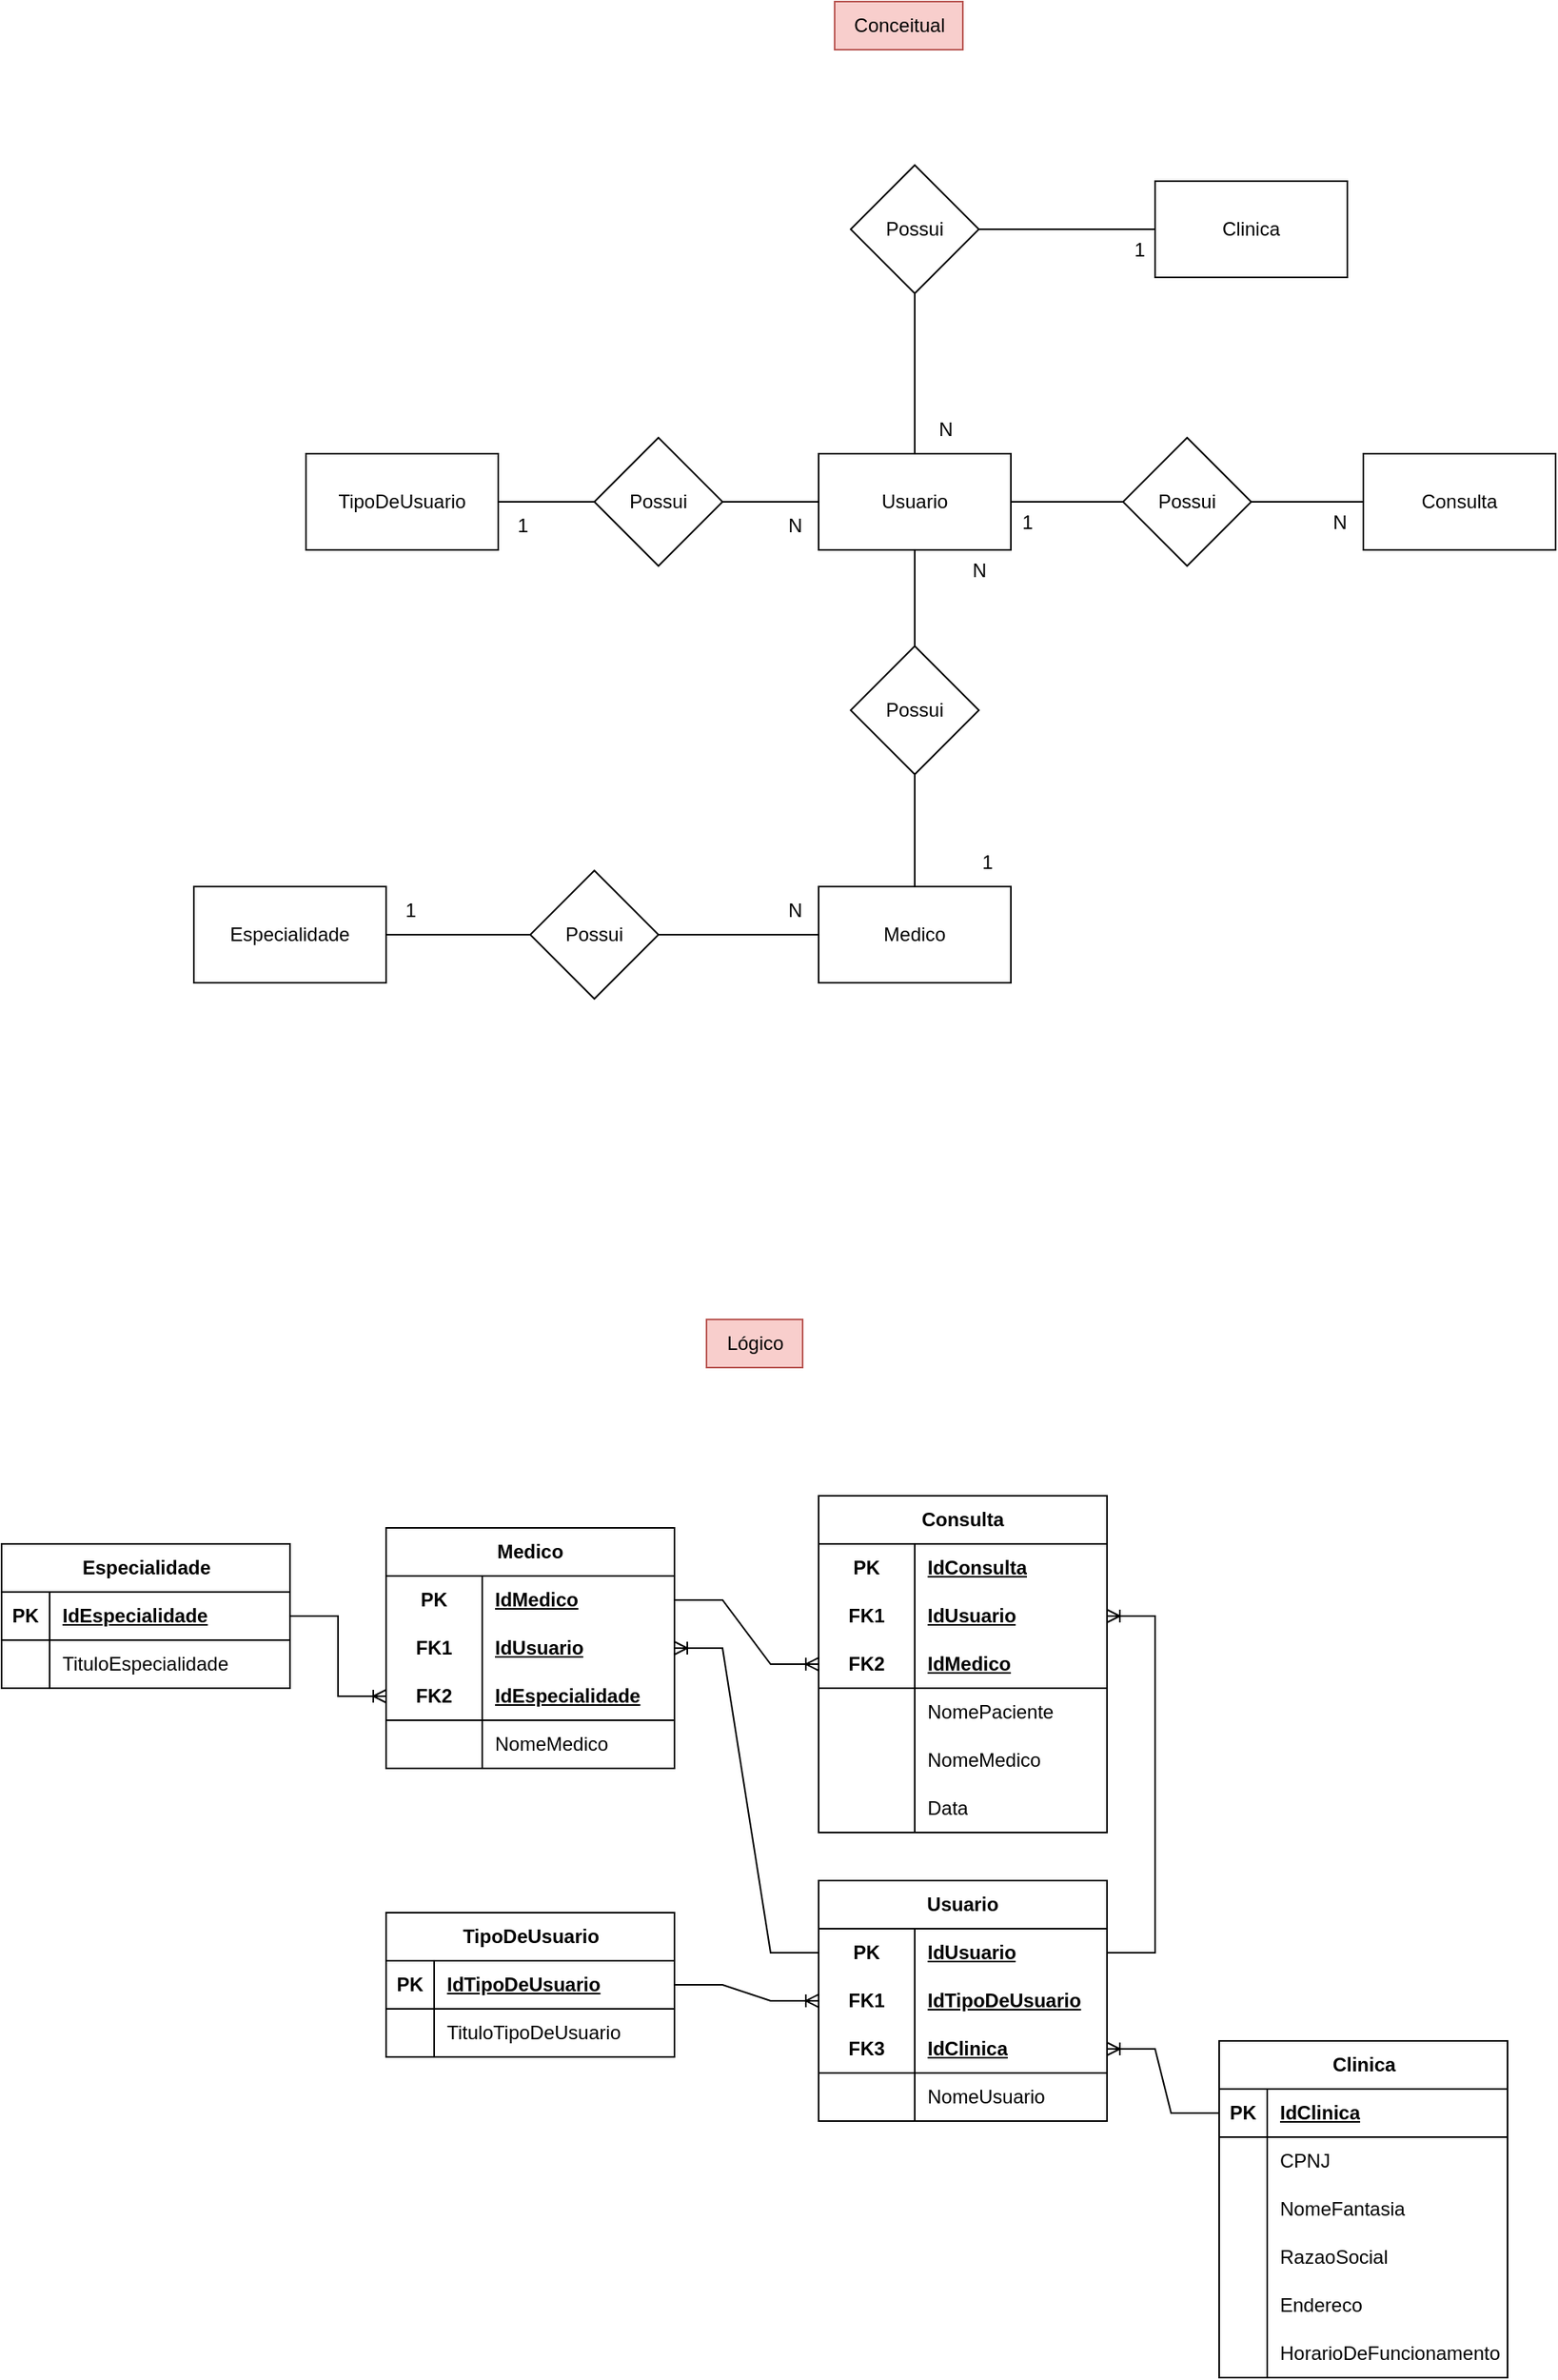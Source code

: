 <mxfile version="21.6.8" type="device">
  <diagram name="Página-1" id="a_1r1LVZdAXBcnB__hBX">
    <mxGraphModel dx="2261" dy="764" grid="1" gridSize="10" guides="1" tooltips="1" connect="1" arrows="1" fold="1" page="1" pageScale="1" pageWidth="827" pageHeight="1169" math="0" shadow="0">
      <root>
        <mxCell id="0" />
        <mxCell id="1" parent="0" />
        <mxCell id="b5gSdqwOZ8iru0d6Lntr-10" style="edgeStyle=orthogonalEdgeStyle;rounded=0;orthogonalLoop=1;jettySize=auto;html=1;entryX=0;entryY=0.5;entryDx=0;entryDy=0;endArrow=none;endFill=0;" parent="1" source="b5gSdqwOZ8iru0d6Lntr-11" target="b5gSdqwOZ8iru0d6Lntr-5" edge="1">
          <mxGeometry relative="1" as="geometry" />
        </mxCell>
        <mxCell id="b5gSdqwOZ8iru0d6Lntr-2" value="TipoDeUsuario" style="rounded=0;whiteSpace=wrap;html=1;" parent="1" vertex="1">
          <mxGeometry x="30" y="360" width="120" height="60" as="geometry" />
        </mxCell>
        <mxCell id="b5gSdqwOZ8iru0d6Lntr-3" value="Consulta" style="rounded=0;whiteSpace=wrap;html=1;" parent="1" vertex="1">
          <mxGeometry x="690" y="360" width="120" height="60" as="geometry" />
        </mxCell>
        <mxCell id="b5gSdqwOZ8iru0d6Lntr-4" value="Clinica" style="rounded=0;whiteSpace=wrap;html=1;" parent="1" vertex="1">
          <mxGeometry x="560" y="190" width="120" height="60" as="geometry" />
        </mxCell>
        <mxCell id="1QaCSWof8svon9-AdGE4-322" style="edgeStyle=orthogonalEdgeStyle;rounded=0;orthogonalLoop=1;jettySize=auto;html=1;endArrow=none;endFill=0;" parent="1" source="1QaCSWof8svon9-AdGE4-323" target="b5gSdqwOZ8iru0d6Lntr-3" edge="1">
          <mxGeometry relative="1" as="geometry" />
        </mxCell>
        <mxCell id="b5gSdqwOZ8iru0d6Lntr-5" value="Usuario" style="rounded=0;whiteSpace=wrap;html=1;" parent="1" vertex="1">
          <mxGeometry x="350" y="360" width="120" height="60" as="geometry" />
        </mxCell>
        <mxCell id="1QaCSWof8svon9-AdGE4-105" style="edgeStyle=orthogonalEdgeStyle;rounded=0;orthogonalLoop=1;jettySize=auto;html=1;entryX=0.5;entryY=1;entryDx=0;entryDy=0;endArrow=none;endFill=0;" parent="1" source="1QaCSWof8svon9-AdGE4-333" target="b5gSdqwOZ8iru0d6Lntr-5" edge="1">
          <mxGeometry relative="1" as="geometry" />
        </mxCell>
        <mxCell id="b5gSdqwOZ8iru0d6Lntr-8" value="Especialidade" style="rounded=0;whiteSpace=wrap;html=1;" parent="1" vertex="1">
          <mxGeometry x="-40" y="630" width="120" height="60" as="geometry" />
        </mxCell>
        <mxCell id="b5gSdqwOZ8iru0d6Lntr-12" value="" style="edgeStyle=orthogonalEdgeStyle;rounded=0;orthogonalLoop=1;jettySize=auto;html=1;entryX=0;entryY=0.5;entryDx=0;entryDy=0;endArrow=none;endFill=0;" parent="1" source="b5gSdqwOZ8iru0d6Lntr-2" target="b5gSdqwOZ8iru0d6Lntr-11" edge="1">
          <mxGeometry relative="1" as="geometry">
            <mxPoint x="160" y="390" as="sourcePoint" />
            <mxPoint x="370" y="390" as="targetPoint" />
          </mxGeometry>
        </mxCell>
        <mxCell id="b5gSdqwOZ8iru0d6Lntr-11" value="Possui" style="rhombus;whiteSpace=wrap;html=1;" parent="1" vertex="1">
          <mxGeometry x="210" y="350" width="80" height="80" as="geometry" />
        </mxCell>
        <mxCell id="1QaCSWof8svon9-AdGE4-6" value="" style="edgeStyle=orthogonalEdgeStyle;rounded=0;orthogonalLoop=1;jettySize=auto;html=1;entryX=0.5;entryY=1;entryDx=0;entryDy=0;endArrow=none;endFill=0;" parent="1" source="b5gSdqwOZ8iru0d6Lntr-5" target="1QaCSWof8svon9-AdGE4-5" edge="1">
          <mxGeometry relative="1" as="geometry">
            <mxPoint x="430" y="360" as="sourcePoint" />
            <mxPoint x="430" y="90" as="targetPoint" />
          </mxGeometry>
        </mxCell>
        <mxCell id="1QaCSWof8svon9-AdGE4-17" style="edgeStyle=orthogonalEdgeStyle;rounded=0;orthogonalLoop=1;jettySize=auto;html=1;entryX=0;entryY=0.5;entryDx=0;entryDy=0;endArrow=none;endFill=0;" parent="1" source="1QaCSWof8svon9-AdGE4-5" target="b5gSdqwOZ8iru0d6Lntr-4" edge="1">
          <mxGeometry relative="1" as="geometry" />
        </mxCell>
        <mxCell id="1QaCSWof8svon9-AdGE4-5" value="Possui" style="rhombus;whiteSpace=wrap;html=1;" parent="1" vertex="1">
          <mxGeometry x="370" y="180" width="80" height="80" as="geometry" />
        </mxCell>
        <mxCell id="1QaCSWof8svon9-AdGE4-34" value="N" style="text;html=1;align=center;verticalAlign=middle;resizable=0;points=[];autosize=1;strokeColor=none;fillColor=none;" parent="1" vertex="1">
          <mxGeometry x="320" y="390" width="30" height="30" as="geometry" />
        </mxCell>
        <mxCell id="1QaCSWof8svon9-AdGE4-35" value="1" style="text;html=1;align=center;verticalAlign=middle;resizable=0;points=[];autosize=1;strokeColor=none;fillColor=none;" parent="1" vertex="1">
          <mxGeometry x="150" y="390" width="30" height="30" as="geometry" />
        </mxCell>
        <mxCell id="1QaCSWof8svon9-AdGE4-37" value="1" style="text;html=1;align=center;verticalAlign=middle;resizable=0;points=[];autosize=1;strokeColor=none;fillColor=none;" parent="1" vertex="1">
          <mxGeometry x="535" y="218" width="30" height="30" as="geometry" />
        </mxCell>
        <mxCell id="1QaCSWof8svon9-AdGE4-38" value="N" style="text;html=1;align=center;verticalAlign=middle;resizable=0;points=[];autosize=1;strokeColor=none;fillColor=none;" parent="1" vertex="1">
          <mxGeometry x="414" y="330" width="30" height="30" as="geometry" />
        </mxCell>
        <mxCell id="1QaCSWof8svon9-AdGE4-41" value="Usuario" style="shape=table;startSize=30;container=1;collapsible=1;childLayout=tableLayout;fixedRows=1;rowLines=0;fontStyle=1;align=center;resizeLast=1;html=1;whiteSpace=wrap;" parent="1" vertex="1">
          <mxGeometry x="350" y="1250" width="180" height="150" as="geometry" />
        </mxCell>
        <mxCell id="1QaCSWof8svon9-AdGE4-101" style="shape=tableRow;horizontal=0;startSize=0;swimlaneHead=0;swimlaneBody=0;fillColor=none;collapsible=0;dropTarget=0;points=[[0,0.5],[1,0.5]];portConstraint=eastwest;top=0;left=0;right=0;bottom=0;html=1;" parent="1QaCSWof8svon9-AdGE4-41" vertex="1">
          <mxGeometry y="30" width="180" height="30" as="geometry" />
        </mxCell>
        <mxCell id="1QaCSWof8svon9-AdGE4-102" value="PK" style="shape=partialRectangle;connectable=0;fillColor=none;top=0;left=0;bottom=0;right=0;fontStyle=1;overflow=hidden;html=1;whiteSpace=wrap;" parent="1QaCSWof8svon9-AdGE4-101" vertex="1">
          <mxGeometry width="60" height="30" as="geometry">
            <mxRectangle width="60" height="30" as="alternateBounds" />
          </mxGeometry>
        </mxCell>
        <mxCell id="1QaCSWof8svon9-AdGE4-103" value="IdUsuario" style="shape=partialRectangle;connectable=0;fillColor=none;top=0;left=0;bottom=0;right=0;align=left;spacingLeft=6;fontStyle=5;overflow=hidden;html=1;whiteSpace=wrap;" parent="1QaCSWof8svon9-AdGE4-101" vertex="1">
          <mxGeometry x="60" width="120" height="30" as="geometry">
            <mxRectangle width="120" height="30" as="alternateBounds" />
          </mxGeometry>
        </mxCell>
        <mxCell id="1QaCSWof8svon9-AdGE4-42" value="" style="shape=tableRow;horizontal=0;startSize=0;swimlaneHead=0;swimlaneBody=0;fillColor=none;collapsible=0;dropTarget=0;points=[[0,0.5],[1,0.5]];portConstraint=eastwest;top=0;left=0;right=0;bottom=0;html=1;" parent="1QaCSWof8svon9-AdGE4-41" vertex="1">
          <mxGeometry y="60" width="180" height="30" as="geometry" />
        </mxCell>
        <mxCell id="1QaCSWof8svon9-AdGE4-43" value="FK1" style="shape=partialRectangle;connectable=0;fillColor=none;top=0;left=0;bottom=0;right=0;fontStyle=1;overflow=hidden;html=1;whiteSpace=wrap;" parent="1QaCSWof8svon9-AdGE4-42" vertex="1">
          <mxGeometry width="60" height="30" as="geometry">
            <mxRectangle width="60" height="30" as="alternateBounds" />
          </mxGeometry>
        </mxCell>
        <mxCell id="1QaCSWof8svon9-AdGE4-44" value="IdTipoDeUsuario" style="shape=partialRectangle;connectable=0;fillColor=none;top=0;left=0;bottom=0;right=0;align=left;spacingLeft=6;fontStyle=5;overflow=hidden;html=1;whiteSpace=wrap;" parent="1QaCSWof8svon9-AdGE4-42" vertex="1">
          <mxGeometry x="60" width="120" height="30" as="geometry">
            <mxRectangle width="120" height="30" as="alternateBounds" />
          </mxGeometry>
        </mxCell>
        <mxCell id="1QaCSWof8svon9-AdGE4-45" value="" style="shape=tableRow;horizontal=0;startSize=0;swimlaneHead=0;swimlaneBody=0;fillColor=none;collapsible=0;dropTarget=0;points=[[0,0.5],[1,0.5]];portConstraint=eastwest;top=0;left=0;right=0;bottom=1;html=1;" parent="1QaCSWof8svon9-AdGE4-41" vertex="1">
          <mxGeometry y="90" width="180" height="30" as="geometry" />
        </mxCell>
        <mxCell id="1QaCSWof8svon9-AdGE4-46" value="FK3" style="shape=partialRectangle;connectable=0;fillColor=none;top=0;left=0;bottom=0;right=0;fontStyle=1;overflow=hidden;html=1;whiteSpace=wrap;" parent="1QaCSWof8svon9-AdGE4-45" vertex="1">
          <mxGeometry width="60" height="30" as="geometry">
            <mxRectangle width="60" height="30" as="alternateBounds" />
          </mxGeometry>
        </mxCell>
        <mxCell id="1QaCSWof8svon9-AdGE4-47" value="IdClinica" style="shape=partialRectangle;connectable=0;fillColor=none;top=0;left=0;bottom=0;right=0;align=left;spacingLeft=6;fontStyle=5;overflow=hidden;html=1;whiteSpace=wrap;" parent="1QaCSWof8svon9-AdGE4-45" vertex="1">
          <mxGeometry x="60" width="120" height="30" as="geometry">
            <mxRectangle width="120" height="30" as="alternateBounds" />
          </mxGeometry>
        </mxCell>
        <mxCell id="1QaCSWof8svon9-AdGE4-48" value="" style="shape=tableRow;horizontal=0;startSize=0;swimlaneHead=0;swimlaneBody=0;fillColor=none;collapsible=0;dropTarget=0;points=[[0,0.5],[1,0.5]];portConstraint=eastwest;top=0;left=0;right=0;bottom=0;html=1;" parent="1QaCSWof8svon9-AdGE4-41" vertex="1">
          <mxGeometry y="120" width="180" height="30" as="geometry" />
        </mxCell>
        <mxCell id="1QaCSWof8svon9-AdGE4-49" value="" style="shape=partialRectangle;connectable=0;fillColor=none;top=0;left=0;bottom=0;right=0;editable=1;overflow=hidden;html=1;whiteSpace=wrap;" parent="1QaCSWof8svon9-AdGE4-48" vertex="1">
          <mxGeometry width="60" height="30" as="geometry">
            <mxRectangle width="60" height="30" as="alternateBounds" />
          </mxGeometry>
        </mxCell>
        <mxCell id="1QaCSWof8svon9-AdGE4-50" value="NomeUsuario" style="shape=partialRectangle;connectable=0;fillColor=none;top=0;left=0;bottom=0;right=0;align=left;spacingLeft=6;overflow=hidden;html=1;whiteSpace=wrap;" parent="1QaCSWof8svon9-AdGE4-48" vertex="1">
          <mxGeometry x="60" width="120" height="30" as="geometry">
            <mxRectangle width="120" height="30" as="alternateBounds" />
          </mxGeometry>
        </mxCell>
        <mxCell id="1QaCSWof8svon9-AdGE4-54" value="Clinica" style="shape=table;startSize=30;container=1;collapsible=1;childLayout=tableLayout;fixedRows=1;rowLines=0;fontStyle=1;align=center;resizeLast=1;html=1;" parent="1" vertex="1">
          <mxGeometry x="600" y="1350" width="180" height="210" as="geometry" />
        </mxCell>
        <mxCell id="1QaCSWof8svon9-AdGE4-55" value="" style="shape=tableRow;horizontal=0;startSize=0;swimlaneHead=0;swimlaneBody=0;fillColor=none;collapsible=0;dropTarget=0;points=[[0,0.5],[1,0.5]];portConstraint=eastwest;top=0;left=0;right=0;bottom=1;" parent="1QaCSWof8svon9-AdGE4-54" vertex="1">
          <mxGeometry y="30" width="180" height="30" as="geometry" />
        </mxCell>
        <mxCell id="1QaCSWof8svon9-AdGE4-56" value="PK" style="shape=partialRectangle;connectable=0;fillColor=none;top=0;left=0;bottom=0;right=0;fontStyle=1;overflow=hidden;whiteSpace=wrap;html=1;" parent="1QaCSWof8svon9-AdGE4-55" vertex="1">
          <mxGeometry width="30" height="30" as="geometry">
            <mxRectangle width="30" height="30" as="alternateBounds" />
          </mxGeometry>
        </mxCell>
        <mxCell id="1QaCSWof8svon9-AdGE4-57" value="IdClinica" style="shape=partialRectangle;connectable=0;fillColor=none;top=0;left=0;bottom=0;right=0;align=left;spacingLeft=6;fontStyle=5;overflow=hidden;whiteSpace=wrap;html=1;" parent="1QaCSWof8svon9-AdGE4-55" vertex="1">
          <mxGeometry x="30" width="150" height="30" as="geometry">
            <mxRectangle width="150" height="30" as="alternateBounds" />
          </mxGeometry>
        </mxCell>
        <mxCell id="1QaCSWof8svon9-AdGE4-58" value="" style="shape=tableRow;horizontal=0;startSize=0;swimlaneHead=0;swimlaneBody=0;fillColor=none;collapsible=0;dropTarget=0;points=[[0,0.5],[1,0.5]];portConstraint=eastwest;top=0;left=0;right=0;bottom=0;" parent="1QaCSWof8svon9-AdGE4-54" vertex="1">
          <mxGeometry y="60" width="180" height="30" as="geometry" />
        </mxCell>
        <mxCell id="1QaCSWof8svon9-AdGE4-59" value="" style="shape=partialRectangle;connectable=0;fillColor=none;top=0;left=0;bottom=0;right=0;editable=1;overflow=hidden;whiteSpace=wrap;html=1;" parent="1QaCSWof8svon9-AdGE4-58" vertex="1">
          <mxGeometry width="30" height="30" as="geometry">
            <mxRectangle width="30" height="30" as="alternateBounds" />
          </mxGeometry>
        </mxCell>
        <mxCell id="1QaCSWof8svon9-AdGE4-60" value="CPNJ" style="shape=partialRectangle;connectable=0;fillColor=none;top=0;left=0;bottom=0;right=0;align=left;spacingLeft=6;overflow=hidden;whiteSpace=wrap;html=1;" parent="1QaCSWof8svon9-AdGE4-58" vertex="1">
          <mxGeometry x="30" width="150" height="30" as="geometry">
            <mxRectangle width="150" height="30" as="alternateBounds" />
          </mxGeometry>
        </mxCell>
        <mxCell id="1QaCSWof8svon9-AdGE4-129" style="shape=tableRow;horizontal=0;startSize=0;swimlaneHead=0;swimlaneBody=0;fillColor=none;collapsible=0;dropTarget=0;points=[[0,0.5],[1,0.5]];portConstraint=eastwest;top=0;left=0;right=0;bottom=0;" parent="1QaCSWof8svon9-AdGE4-54" vertex="1">
          <mxGeometry y="90" width="180" height="30" as="geometry" />
        </mxCell>
        <mxCell id="1QaCSWof8svon9-AdGE4-130" style="shape=partialRectangle;connectable=0;fillColor=none;top=0;left=0;bottom=0;right=0;editable=1;overflow=hidden;whiteSpace=wrap;html=1;" parent="1QaCSWof8svon9-AdGE4-129" vertex="1">
          <mxGeometry width="30" height="30" as="geometry">
            <mxRectangle width="30" height="30" as="alternateBounds" />
          </mxGeometry>
        </mxCell>
        <mxCell id="1QaCSWof8svon9-AdGE4-131" value="NomeFantasia" style="shape=partialRectangle;connectable=0;fillColor=none;top=0;left=0;bottom=0;right=0;align=left;spacingLeft=6;overflow=hidden;whiteSpace=wrap;html=1;" parent="1QaCSWof8svon9-AdGE4-129" vertex="1">
          <mxGeometry x="30" width="150" height="30" as="geometry">
            <mxRectangle width="150" height="30" as="alternateBounds" />
          </mxGeometry>
        </mxCell>
        <mxCell id="1QaCSWof8svon9-AdGE4-126" style="shape=tableRow;horizontal=0;startSize=0;swimlaneHead=0;swimlaneBody=0;fillColor=none;collapsible=0;dropTarget=0;points=[[0,0.5],[1,0.5]];portConstraint=eastwest;top=0;left=0;right=0;bottom=0;" parent="1QaCSWof8svon9-AdGE4-54" vertex="1">
          <mxGeometry y="120" width="180" height="30" as="geometry" />
        </mxCell>
        <mxCell id="1QaCSWof8svon9-AdGE4-127" style="shape=partialRectangle;connectable=0;fillColor=none;top=0;left=0;bottom=0;right=0;editable=1;overflow=hidden;whiteSpace=wrap;html=1;" parent="1QaCSWof8svon9-AdGE4-126" vertex="1">
          <mxGeometry width="30" height="30" as="geometry">
            <mxRectangle width="30" height="30" as="alternateBounds" />
          </mxGeometry>
        </mxCell>
        <mxCell id="1QaCSWof8svon9-AdGE4-128" value="RazaoSocial" style="shape=partialRectangle;connectable=0;fillColor=none;top=0;left=0;bottom=0;right=0;align=left;spacingLeft=6;overflow=hidden;whiteSpace=wrap;html=1;" parent="1QaCSWof8svon9-AdGE4-126" vertex="1">
          <mxGeometry x="30" width="150" height="30" as="geometry">
            <mxRectangle width="150" height="30" as="alternateBounds" />
          </mxGeometry>
        </mxCell>
        <mxCell id="1QaCSWof8svon9-AdGE4-123" style="shape=tableRow;horizontal=0;startSize=0;swimlaneHead=0;swimlaneBody=0;fillColor=none;collapsible=0;dropTarget=0;points=[[0,0.5],[1,0.5]];portConstraint=eastwest;top=0;left=0;right=0;bottom=0;" parent="1QaCSWof8svon9-AdGE4-54" vertex="1">
          <mxGeometry y="150" width="180" height="30" as="geometry" />
        </mxCell>
        <mxCell id="1QaCSWof8svon9-AdGE4-124" style="shape=partialRectangle;connectable=0;fillColor=none;top=0;left=0;bottom=0;right=0;editable=1;overflow=hidden;whiteSpace=wrap;html=1;" parent="1QaCSWof8svon9-AdGE4-123" vertex="1">
          <mxGeometry width="30" height="30" as="geometry">
            <mxRectangle width="30" height="30" as="alternateBounds" />
          </mxGeometry>
        </mxCell>
        <mxCell id="1QaCSWof8svon9-AdGE4-125" value="Endereco" style="shape=partialRectangle;connectable=0;fillColor=none;top=0;left=0;bottom=0;right=0;align=left;spacingLeft=6;overflow=hidden;whiteSpace=wrap;html=1;" parent="1QaCSWof8svon9-AdGE4-123" vertex="1">
          <mxGeometry x="30" width="150" height="30" as="geometry">
            <mxRectangle width="150" height="30" as="alternateBounds" />
          </mxGeometry>
        </mxCell>
        <mxCell id="1QaCSWof8svon9-AdGE4-132" style="shape=tableRow;horizontal=0;startSize=0;swimlaneHead=0;swimlaneBody=0;fillColor=none;collapsible=0;dropTarget=0;points=[[0,0.5],[1,0.5]];portConstraint=eastwest;top=0;left=0;right=0;bottom=0;" parent="1QaCSWof8svon9-AdGE4-54" vertex="1">
          <mxGeometry y="180" width="180" height="30" as="geometry" />
        </mxCell>
        <mxCell id="1QaCSWof8svon9-AdGE4-133" style="shape=partialRectangle;connectable=0;fillColor=none;top=0;left=0;bottom=0;right=0;editable=1;overflow=hidden;whiteSpace=wrap;html=1;" parent="1QaCSWof8svon9-AdGE4-132" vertex="1">
          <mxGeometry width="30" height="30" as="geometry">
            <mxRectangle width="30" height="30" as="alternateBounds" />
          </mxGeometry>
        </mxCell>
        <mxCell id="1QaCSWof8svon9-AdGE4-134" value="HorarioDeFuncionamento" style="shape=partialRectangle;connectable=0;fillColor=none;top=0;left=0;bottom=0;right=0;align=left;spacingLeft=6;overflow=hidden;whiteSpace=wrap;html=1;" parent="1QaCSWof8svon9-AdGE4-132" vertex="1">
          <mxGeometry x="30" width="150" height="30" as="geometry">
            <mxRectangle width="150" height="30" as="alternateBounds" />
          </mxGeometry>
        </mxCell>
        <mxCell id="1QaCSWof8svon9-AdGE4-67" value="Especialidade" style="shape=table;startSize=30;container=1;collapsible=1;childLayout=tableLayout;fixedRows=1;rowLines=0;fontStyle=1;align=center;resizeLast=1;html=1;" parent="1" vertex="1">
          <mxGeometry x="-160" y="1040" width="180" height="90" as="geometry" />
        </mxCell>
        <mxCell id="1QaCSWof8svon9-AdGE4-68" value="" style="shape=tableRow;horizontal=0;startSize=0;swimlaneHead=0;swimlaneBody=0;fillColor=none;collapsible=0;dropTarget=0;points=[[0,0.5],[1,0.5]];portConstraint=eastwest;top=0;left=0;right=0;bottom=1;" parent="1QaCSWof8svon9-AdGE4-67" vertex="1">
          <mxGeometry y="30" width="180" height="30" as="geometry" />
        </mxCell>
        <mxCell id="1QaCSWof8svon9-AdGE4-69" value="PK" style="shape=partialRectangle;connectable=0;fillColor=none;top=0;left=0;bottom=0;right=0;fontStyle=1;overflow=hidden;whiteSpace=wrap;html=1;" parent="1QaCSWof8svon9-AdGE4-68" vertex="1">
          <mxGeometry width="30" height="30" as="geometry">
            <mxRectangle width="30" height="30" as="alternateBounds" />
          </mxGeometry>
        </mxCell>
        <mxCell id="1QaCSWof8svon9-AdGE4-70" value="IdEspecialidade" style="shape=partialRectangle;connectable=0;fillColor=none;top=0;left=0;bottom=0;right=0;align=left;spacingLeft=6;fontStyle=5;overflow=hidden;whiteSpace=wrap;html=1;" parent="1QaCSWof8svon9-AdGE4-68" vertex="1">
          <mxGeometry x="30" width="150" height="30" as="geometry">
            <mxRectangle width="150" height="30" as="alternateBounds" />
          </mxGeometry>
        </mxCell>
        <mxCell id="1QaCSWof8svon9-AdGE4-71" value="" style="shape=tableRow;horizontal=0;startSize=0;swimlaneHead=0;swimlaneBody=0;fillColor=none;collapsible=0;dropTarget=0;points=[[0,0.5],[1,0.5]];portConstraint=eastwest;top=0;left=0;right=0;bottom=0;" parent="1QaCSWof8svon9-AdGE4-67" vertex="1">
          <mxGeometry y="60" width="180" height="30" as="geometry" />
        </mxCell>
        <mxCell id="1QaCSWof8svon9-AdGE4-72" value="" style="shape=partialRectangle;connectable=0;fillColor=none;top=0;left=0;bottom=0;right=0;editable=1;overflow=hidden;whiteSpace=wrap;html=1;" parent="1QaCSWof8svon9-AdGE4-71" vertex="1">
          <mxGeometry width="30" height="30" as="geometry">
            <mxRectangle width="30" height="30" as="alternateBounds" />
          </mxGeometry>
        </mxCell>
        <mxCell id="1QaCSWof8svon9-AdGE4-73" value="TituloEspecialidade" style="shape=partialRectangle;connectable=0;fillColor=none;top=0;left=0;bottom=0;right=0;align=left;spacingLeft=6;overflow=hidden;whiteSpace=wrap;html=1;" parent="1QaCSWof8svon9-AdGE4-71" vertex="1">
          <mxGeometry x="30" width="150" height="30" as="geometry">
            <mxRectangle width="150" height="30" as="alternateBounds" />
          </mxGeometry>
        </mxCell>
        <mxCell id="1QaCSWof8svon9-AdGE4-107" value="N" style="text;html=1;align=center;verticalAlign=middle;resizable=0;points=[];autosize=1;strokeColor=none;fillColor=none;" parent="1" vertex="1">
          <mxGeometry x="435" y="418" width="30" height="30" as="geometry" />
        </mxCell>
        <mxCell id="1QaCSWof8svon9-AdGE4-108" value="TipoDeUsuario" style="shape=table;startSize=30;container=1;collapsible=1;childLayout=tableLayout;fixedRows=1;rowLines=0;fontStyle=1;align=center;resizeLast=1;html=1;" parent="1" vertex="1">
          <mxGeometry x="80" y="1270" width="180" height="90" as="geometry">
            <mxRectangle x="-55" y="1030" width="130" height="30" as="alternateBounds" />
          </mxGeometry>
        </mxCell>
        <mxCell id="1QaCSWof8svon9-AdGE4-109" value="" style="shape=tableRow;horizontal=0;startSize=0;swimlaneHead=0;swimlaneBody=0;fillColor=none;collapsible=0;dropTarget=0;points=[[0,0.5],[1,0.5]];portConstraint=eastwest;top=0;left=0;right=0;bottom=1;" parent="1QaCSWof8svon9-AdGE4-108" vertex="1">
          <mxGeometry y="30" width="180" height="30" as="geometry" />
        </mxCell>
        <mxCell id="1QaCSWof8svon9-AdGE4-110" value="PK" style="shape=partialRectangle;connectable=0;fillColor=none;top=0;left=0;bottom=0;right=0;fontStyle=1;overflow=hidden;whiteSpace=wrap;html=1;" parent="1QaCSWof8svon9-AdGE4-109" vertex="1">
          <mxGeometry width="30" height="30" as="geometry">
            <mxRectangle width="30" height="30" as="alternateBounds" />
          </mxGeometry>
        </mxCell>
        <mxCell id="1QaCSWof8svon9-AdGE4-111" value="IdTipoDeUsuario" style="shape=partialRectangle;connectable=0;fillColor=none;top=0;left=0;bottom=0;right=0;align=left;spacingLeft=6;fontStyle=5;overflow=hidden;whiteSpace=wrap;html=1;" parent="1QaCSWof8svon9-AdGE4-109" vertex="1">
          <mxGeometry x="30" width="150" height="30" as="geometry">
            <mxRectangle width="150" height="30" as="alternateBounds" />
          </mxGeometry>
        </mxCell>
        <mxCell id="1QaCSWof8svon9-AdGE4-112" value="" style="shape=tableRow;horizontal=0;startSize=0;swimlaneHead=0;swimlaneBody=0;fillColor=none;collapsible=0;dropTarget=0;points=[[0,0.5],[1,0.5]];portConstraint=eastwest;top=0;left=0;right=0;bottom=0;" parent="1QaCSWof8svon9-AdGE4-108" vertex="1">
          <mxGeometry y="60" width="180" height="30" as="geometry" />
        </mxCell>
        <mxCell id="1QaCSWof8svon9-AdGE4-113" value="" style="shape=partialRectangle;connectable=0;fillColor=none;top=0;left=0;bottom=0;right=0;editable=1;overflow=hidden;whiteSpace=wrap;html=1;" parent="1QaCSWof8svon9-AdGE4-112" vertex="1">
          <mxGeometry width="30" height="30" as="geometry">
            <mxRectangle width="30" height="30" as="alternateBounds" />
          </mxGeometry>
        </mxCell>
        <mxCell id="1QaCSWof8svon9-AdGE4-114" value="TituloTipoDeUsuario" style="shape=partialRectangle;connectable=0;fillColor=none;top=0;left=0;bottom=0;right=0;align=left;spacingLeft=6;overflow=hidden;whiteSpace=wrap;html=1;" parent="1QaCSWof8svon9-AdGE4-112" vertex="1">
          <mxGeometry x="30" width="150" height="30" as="geometry">
            <mxRectangle width="150" height="30" as="alternateBounds" />
          </mxGeometry>
        </mxCell>
        <mxCell id="1QaCSWof8svon9-AdGE4-336" style="edgeStyle=orthogonalEdgeStyle;rounded=0;orthogonalLoop=1;jettySize=auto;html=1;entryX=1;entryY=0.5;entryDx=0;entryDy=0;endArrow=none;endFill=0;" parent="1" source="1QaCSWof8svon9-AdGE4-36" target="b5gSdqwOZ8iru0d6Lntr-8" edge="1">
          <mxGeometry relative="1" as="geometry" />
        </mxCell>
        <mxCell id="1QaCSWof8svon9-AdGE4-36" value="Possui" style="rhombus;whiteSpace=wrap;html=1;" parent="1" vertex="1">
          <mxGeometry x="170" y="620" width="80" height="80" as="geometry" />
        </mxCell>
        <mxCell id="1QaCSWof8svon9-AdGE4-137" value="1" style="text;html=1;align=center;verticalAlign=middle;resizable=0;points=[];autosize=1;strokeColor=none;fillColor=none;" parent="1" vertex="1">
          <mxGeometry x="465" y="388" width="30" height="30" as="geometry" />
        </mxCell>
        <mxCell id="1QaCSWof8svon9-AdGE4-138" value="N" style="text;html=1;align=center;verticalAlign=middle;resizable=0;points=[];autosize=1;strokeColor=none;fillColor=none;" parent="1" vertex="1">
          <mxGeometry x="660" y="388" width="30" height="30" as="geometry" />
        </mxCell>
        <mxCell id="1QaCSWof8svon9-AdGE4-184" value="" style="edgeStyle=entityRelationEdgeStyle;fontSize=12;html=1;endArrow=ERoneToMany;rounded=0;exitX=0;exitY=0.5;exitDx=0;exitDy=0;entryX=1;entryY=0.5;entryDx=0;entryDy=0;" parent="1" source="1QaCSWof8svon9-AdGE4-55" target="1QaCSWof8svon9-AdGE4-45" edge="1">
          <mxGeometry width="100" height="100" relative="1" as="geometry">
            <mxPoint x="580" y="1410" as="sourcePoint" />
            <mxPoint x="680" y="1310" as="targetPoint" />
          </mxGeometry>
        </mxCell>
        <mxCell id="1QaCSWof8svon9-AdGE4-197" value="Consulta" style="shape=table;startSize=30;container=1;collapsible=1;childLayout=tableLayout;fixedRows=1;rowLines=0;fontStyle=1;align=center;resizeLast=1;html=1;whiteSpace=wrap;" parent="1" vertex="1">
          <mxGeometry x="350" y="1010" width="180" height="210" as="geometry" />
        </mxCell>
        <mxCell id="1QaCSWof8svon9-AdGE4-198" style="shape=tableRow;horizontal=0;startSize=0;swimlaneHead=0;swimlaneBody=0;fillColor=none;collapsible=0;dropTarget=0;points=[[0,0.5],[1,0.5]];portConstraint=eastwest;top=0;left=0;right=0;bottom=0;html=1;" parent="1QaCSWof8svon9-AdGE4-197" vertex="1">
          <mxGeometry y="30" width="180" height="30" as="geometry" />
        </mxCell>
        <mxCell id="1QaCSWof8svon9-AdGE4-199" value="PK" style="shape=partialRectangle;connectable=0;fillColor=none;top=0;left=0;bottom=0;right=0;fontStyle=1;overflow=hidden;html=1;whiteSpace=wrap;" parent="1QaCSWof8svon9-AdGE4-198" vertex="1">
          <mxGeometry width="60" height="30" as="geometry">
            <mxRectangle width="60" height="30" as="alternateBounds" />
          </mxGeometry>
        </mxCell>
        <mxCell id="1QaCSWof8svon9-AdGE4-200" value="IdConsulta" style="shape=partialRectangle;connectable=0;fillColor=none;top=0;left=0;bottom=0;right=0;align=left;spacingLeft=6;fontStyle=5;overflow=hidden;html=1;whiteSpace=wrap;" parent="1QaCSWof8svon9-AdGE4-198" vertex="1">
          <mxGeometry x="60" width="120" height="30" as="geometry">
            <mxRectangle width="120" height="30" as="alternateBounds" />
          </mxGeometry>
        </mxCell>
        <mxCell id="1QaCSWof8svon9-AdGE4-201" value="" style="shape=tableRow;horizontal=0;startSize=0;swimlaneHead=0;swimlaneBody=0;fillColor=none;collapsible=0;dropTarget=0;points=[[0,0.5],[1,0.5]];portConstraint=eastwest;top=0;left=0;right=0;bottom=0;html=1;" parent="1QaCSWof8svon9-AdGE4-197" vertex="1">
          <mxGeometry y="60" width="180" height="30" as="geometry" />
        </mxCell>
        <mxCell id="1QaCSWof8svon9-AdGE4-202" value="FK1" style="shape=partialRectangle;connectable=0;fillColor=none;top=0;left=0;bottom=0;right=0;fontStyle=1;overflow=hidden;html=1;whiteSpace=wrap;" parent="1QaCSWof8svon9-AdGE4-201" vertex="1">
          <mxGeometry width="60" height="30" as="geometry">
            <mxRectangle width="60" height="30" as="alternateBounds" />
          </mxGeometry>
        </mxCell>
        <mxCell id="1QaCSWof8svon9-AdGE4-203" value="IdUsuario" style="shape=partialRectangle;connectable=0;fillColor=none;top=0;left=0;bottom=0;right=0;align=left;spacingLeft=6;fontStyle=5;overflow=hidden;html=1;whiteSpace=wrap;" parent="1QaCSWof8svon9-AdGE4-201" vertex="1">
          <mxGeometry x="60" width="120" height="30" as="geometry">
            <mxRectangle width="120" height="30" as="alternateBounds" />
          </mxGeometry>
        </mxCell>
        <mxCell id="1QaCSWof8svon9-AdGE4-207" value="" style="shape=tableRow;horizontal=0;startSize=0;swimlaneHead=0;swimlaneBody=0;fillColor=none;collapsible=0;dropTarget=0;points=[[0,0.5],[1,0.5]];portConstraint=eastwest;top=0;left=0;right=0;bottom=1;html=1;" parent="1QaCSWof8svon9-AdGE4-197" vertex="1">
          <mxGeometry y="90" width="180" height="30" as="geometry" />
        </mxCell>
        <mxCell id="1QaCSWof8svon9-AdGE4-208" value="FK2" style="shape=partialRectangle;connectable=0;fillColor=none;top=0;left=0;bottom=0;right=0;fontStyle=1;overflow=hidden;html=1;whiteSpace=wrap;" parent="1QaCSWof8svon9-AdGE4-207" vertex="1">
          <mxGeometry width="60" height="30" as="geometry">
            <mxRectangle width="60" height="30" as="alternateBounds" />
          </mxGeometry>
        </mxCell>
        <mxCell id="1QaCSWof8svon9-AdGE4-209" value="IdMedico" style="shape=partialRectangle;connectable=0;fillColor=none;top=0;left=0;bottom=0;right=0;align=left;spacingLeft=6;fontStyle=5;overflow=hidden;html=1;whiteSpace=wrap;" parent="1QaCSWof8svon9-AdGE4-207" vertex="1">
          <mxGeometry x="60" width="120" height="30" as="geometry">
            <mxRectangle width="120" height="30" as="alternateBounds" />
          </mxGeometry>
        </mxCell>
        <mxCell id="1QaCSWof8svon9-AdGE4-210" value="" style="shape=tableRow;horizontal=0;startSize=0;swimlaneHead=0;swimlaneBody=0;fillColor=none;collapsible=0;dropTarget=0;points=[[0,0.5],[1,0.5]];portConstraint=eastwest;top=0;left=0;right=0;bottom=0;html=1;" parent="1QaCSWof8svon9-AdGE4-197" vertex="1">
          <mxGeometry y="120" width="180" height="30" as="geometry" />
        </mxCell>
        <mxCell id="1QaCSWof8svon9-AdGE4-211" value="" style="shape=partialRectangle;connectable=0;fillColor=none;top=0;left=0;bottom=0;right=0;editable=1;overflow=hidden;html=1;whiteSpace=wrap;" parent="1QaCSWof8svon9-AdGE4-210" vertex="1">
          <mxGeometry width="60" height="30" as="geometry">
            <mxRectangle width="60" height="30" as="alternateBounds" />
          </mxGeometry>
        </mxCell>
        <mxCell id="1QaCSWof8svon9-AdGE4-212" value="NomePaciente" style="shape=partialRectangle;connectable=0;fillColor=none;top=0;left=0;bottom=0;right=0;align=left;spacingLeft=6;overflow=hidden;html=1;whiteSpace=wrap;" parent="1QaCSWof8svon9-AdGE4-210" vertex="1">
          <mxGeometry x="60" width="120" height="30" as="geometry">
            <mxRectangle width="120" height="30" as="alternateBounds" />
          </mxGeometry>
        </mxCell>
        <mxCell id="1QaCSWof8svon9-AdGE4-315" style="shape=tableRow;horizontal=0;startSize=0;swimlaneHead=0;swimlaneBody=0;fillColor=none;collapsible=0;dropTarget=0;points=[[0,0.5],[1,0.5]];portConstraint=eastwest;top=0;left=0;right=0;bottom=0;html=1;" parent="1QaCSWof8svon9-AdGE4-197" vertex="1">
          <mxGeometry y="150" width="180" height="30" as="geometry" />
        </mxCell>
        <mxCell id="1QaCSWof8svon9-AdGE4-316" style="shape=partialRectangle;connectable=0;fillColor=none;top=0;left=0;bottom=0;right=0;editable=1;overflow=hidden;html=1;whiteSpace=wrap;" parent="1QaCSWof8svon9-AdGE4-315" vertex="1">
          <mxGeometry width="60" height="30" as="geometry">
            <mxRectangle width="60" height="30" as="alternateBounds" />
          </mxGeometry>
        </mxCell>
        <mxCell id="1QaCSWof8svon9-AdGE4-317" value="NomeMedico" style="shape=partialRectangle;connectable=0;fillColor=none;top=0;left=0;bottom=0;right=0;align=left;spacingLeft=6;overflow=hidden;html=1;whiteSpace=wrap;" parent="1QaCSWof8svon9-AdGE4-315" vertex="1">
          <mxGeometry x="60" width="120" height="30" as="geometry">
            <mxRectangle width="120" height="30" as="alternateBounds" />
          </mxGeometry>
        </mxCell>
        <mxCell id="1QaCSWof8svon9-AdGE4-318" style="shape=tableRow;horizontal=0;startSize=0;swimlaneHead=0;swimlaneBody=0;fillColor=none;collapsible=0;dropTarget=0;points=[[0,0.5],[1,0.5]];portConstraint=eastwest;top=0;left=0;right=0;bottom=0;html=1;" parent="1QaCSWof8svon9-AdGE4-197" vertex="1">
          <mxGeometry y="180" width="180" height="30" as="geometry" />
        </mxCell>
        <mxCell id="1QaCSWof8svon9-AdGE4-319" style="shape=partialRectangle;connectable=0;fillColor=none;top=0;left=0;bottom=0;right=0;editable=1;overflow=hidden;html=1;whiteSpace=wrap;" parent="1QaCSWof8svon9-AdGE4-318" vertex="1">
          <mxGeometry width="60" height="30" as="geometry">
            <mxRectangle width="60" height="30" as="alternateBounds" />
          </mxGeometry>
        </mxCell>
        <mxCell id="1QaCSWof8svon9-AdGE4-320" value="Data" style="shape=partialRectangle;connectable=0;fillColor=none;top=0;left=0;bottom=0;right=0;align=left;spacingLeft=6;overflow=hidden;html=1;whiteSpace=wrap;" parent="1QaCSWof8svon9-AdGE4-318" vertex="1">
          <mxGeometry x="60" width="120" height="30" as="geometry">
            <mxRectangle width="120" height="30" as="alternateBounds" />
          </mxGeometry>
        </mxCell>
        <mxCell id="1QaCSWof8svon9-AdGE4-266" value="1" style="text;html=1;align=center;verticalAlign=middle;resizable=0;points=[];autosize=1;strokeColor=none;fillColor=none;" parent="1" vertex="1">
          <mxGeometry x="80" y="630" width="30" height="30" as="geometry" />
        </mxCell>
        <mxCell id="1QaCSWof8svon9-AdGE4-267" value="N" style="text;html=1;align=center;verticalAlign=middle;resizable=0;points=[];autosize=1;strokeColor=none;fillColor=none;" parent="1" vertex="1">
          <mxGeometry x="320" y="630" width="30" height="30" as="geometry" />
        </mxCell>
        <mxCell id="1QaCSWof8svon9-AdGE4-284" value="Medico" style="shape=table;startSize=30;container=1;collapsible=1;childLayout=tableLayout;fixedRows=1;rowLines=0;fontStyle=1;align=center;resizeLast=1;html=1;whiteSpace=wrap;" parent="1" vertex="1">
          <mxGeometry x="80" y="1030" width="180" height="150" as="geometry" />
        </mxCell>
        <mxCell id="1QaCSWof8svon9-AdGE4-285" value="" style="shape=tableRow;horizontal=0;startSize=0;swimlaneHead=0;swimlaneBody=0;fillColor=none;collapsible=0;dropTarget=0;points=[[0,0.5],[1,0.5]];portConstraint=eastwest;top=0;left=0;right=0;bottom=0;html=1;" parent="1QaCSWof8svon9-AdGE4-284" vertex="1">
          <mxGeometry y="30" width="180" height="30" as="geometry" />
        </mxCell>
        <mxCell id="1QaCSWof8svon9-AdGE4-286" value="PK" style="shape=partialRectangle;connectable=0;fillColor=none;top=0;left=0;bottom=0;right=0;fontStyle=1;overflow=hidden;html=1;whiteSpace=wrap;" parent="1QaCSWof8svon9-AdGE4-285" vertex="1">
          <mxGeometry width="60" height="30" as="geometry">
            <mxRectangle width="60" height="30" as="alternateBounds" />
          </mxGeometry>
        </mxCell>
        <mxCell id="1QaCSWof8svon9-AdGE4-287" value="IdMedico" style="shape=partialRectangle;connectable=0;fillColor=none;top=0;left=0;bottom=0;right=0;align=left;spacingLeft=6;fontStyle=5;overflow=hidden;html=1;whiteSpace=wrap;" parent="1QaCSWof8svon9-AdGE4-285" vertex="1">
          <mxGeometry x="60" width="120" height="30" as="geometry">
            <mxRectangle width="120" height="30" as="alternateBounds" />
          </mxGeometry>
        </mxCell>
        <mxCell id="1QaCSWof8svon9-AdGE4-300" style="shape=tableRow;horizontal=0;startSize=0;swimlaneHead=0;swimlaneBody=0;fillColor=none;collapsible=0;dropTarget=0;points=[[0,0.5],[1,0.5]];portConstraint=eastwest;top=0;left=0;right=0;bottom=0;html=1;" parent="1QaCSWof8svon9-AdGE4-284" vertex="1">
          <mxGeometry y="60" width="180" height="30" as="geometry" />
        </mxCell>
        <mxCell id="1QaCSWof8svon9-AdGE4-301" value="FK1" style="shape=partialRectangle;connectable=0;fillColor=none;top=0;left=0;bottom=0;right=0;fontStyle=1;overflow=hidden;html=1;whiteSpace=wrap;" parent="1QaCSWof8svon9-AdGE4-300" vertex="1">
          <mxGeometry width="60" height="30" as="geometry">
            <mxRectangle width="60" height="30" as="alternateBounds" />
          </mxGeometry>
        </mxCell>
        <mxCell id="1QaCSWof8svon9-AdGE4-302" value="IdUsuario" style="shape=partialRectangle;connectable=0;fillColor=none;top=0;left=0;bottom=0;right=0;align=left;spacingLeft=6;fontStyle=5;overflow=hidden;html=1;whiteSpace=wrap;" parent="1QaCSWof8svon9-AdGE4-300" vertex="1">
          <mxGeometry x="60" width="120" height="30" as="geometry">
            <mxRectangle width="120" height="30" as="alternateBounds" />
          </mxGeometry>
        </mxCell>
        <mxCell id="1QaCSWof8svon9-AdGE4-288" value="" style="shape=tableRow;horizontal=0;startSize=0;swimlaneHead=0;swimlaneBody=0;fillColor=none;collapsible=0;dropTarget=0;points=[[0,0.5],[1,0.5]];portConstraint=eastwest;top=0;left=0;right=0;bottom=1;html=1;" parent="1QaCSWof8svon9-AdGE4-284" vertex="1">
          <mxGeometry y="90" width="180" height="30" as="geometry" />
        </mxCell>
        <mxCell id="1QaCSWof8svon9-AdGE4-289" value="FK2" style="shape=partialRectangle;connectable=0;fillColor=none;top=0;left=0;bottom=0;right=0;fontStyle=1;overflow=hidden;html=1;whiteSpace=wrap;" parent="1QaCSWof8svon9-AdGE4-288" vertex="1">
          <mxGeometry width="60" height="30" as="geometry">
            <mxRectangle width="60" height="30" as="alternateBounds" />
          </mxGeometry>
        </mxCell>
        <mxCell id="1QaCSWof8svon9-AdGE4-290" value="IdEspecialidade" style="shape=partialRectangle;connectable=0;fillColor=none;top=0;left=0;bottom=0;right=0;align=left;spacingLeft=6;fontStyle=5;overflow=hidden;html=1;whiteSpace=wrap;" parent="1QaCSWof8svon9-AdGE4-288" vertex="1">
          <mxGeometry x="60" width="120" height="30" as="geometry">
            <mxRectangle width="120" height="30" as="alternateBounds" />
          </mxGeometry>
        </mxCell>
        <mxCell id="1QaCSWof8svon9-AdGE4-291" value="" style="shape=tableRow;horizontal=0;startSize=0;swimlaneHead=0;swimlaneBody=0;fillColor=none;collapsible=0;dropTarget=0;points=[[0,0.5],[1,0.5]];portConstraint=eastwest;top=0;left=0;right=0;bottom=0;html=1;" parent="1QaCSWof8svon9-AdGE4-284" vertex="1">
          <mxGeometry y="120" width="180" height="30" as="geometry" />
        </mxCell>
        <mxCell id="1QaCSWof8svon9-AdGE4-292" value="" style="shape=partialRectangle;connectable=0;fillColor=none;top=0;left=0;bottom=0;right=0;editable=1;overflow=hidden;html=1;whiteSpace=wrap;" parent="1QaCSWof8svon9-AdGE4-291" vertex="1">
          <mxGeometry width="60" height="30" as="geometry">
            <mxRectangle width="60" height="30" as="alternateBounds" />
          </mxGeometry>
        </mxCell>
        <mxCell id="1QaCSWof8svon9-AdGE4-293" value="NomeMedico" style="shape=partialRectangle;connectable=0;fillColor=none;top=0;left=0;bottom=0;right=0;align=left;spacingLeft=6;overflow=hidden;html=1;whiteSpace=wrap;" parent="1QaCSWof8svon9-AdGE4-291" vertex="1">
          <mxGeometry x="60" width="120" height="30" as="geometry">
            <mxRectangle width="120" height="30" as="alternateBounds" />
          </mxGeometry>
        </mxCell>
        <mxCell id="1QaCSWof8svon9-AdGE4-307" value="" style="edgeStyle=entityRelationEdgeStyle;fontSize=12;html=1;endArrow=ERoneToMany;rounded=0;exitX=1;exitY=0.5;exitDx=0;exitDy=0;entryX=0;entryY=0.5;entryDx=0;entryDy=0;" parent="1" source="1QaCSWof8svon9-AdGE4-285" target="1QaCSWof8svon9-AdGE4-207" edge="1">
          <mxGeometry width="100" height="100" relative="1" as="geometry">
            <mxPoint x="290" y="1085" as="sourcePoint" />
            <mxPoint x="360" y="1245" as="targetPoint" />
          </mxGeometry>
        </mxCell>
        <mxCell id="1QaCSWof8svon9-AdGE4-309" value="" style="edgeStyle=entityRelationEdgeStyle;fontSize=12;html=1;endArrow=ERoneToMany;rounded=0;exitX=1;exitY=0.5;exitDx=0;exitDy=0;entryX=0;entryY=0.5;entryDx=0;entryDy=0;" parent="1" source="1QaCSWof8svon9-AdGE4-109" target="1QaCSWof8svon9-AdGE4-42" edge="1">
          <mxGeometry width="100" height="100" relative="1" as="geometry">
            <mxPoint x="190" y="1400" as="sourcePoint" />
            <mxPoint x="290" y="1300" as="targetPoint" />
          </mxGeometry>
        </mxCell>
        <mxCell id="1QaCSWof8svon9-AdGE4-310" value="" style="edgeStyle=entityRelationEdgeStyle;fontSize=12;html=1;endArrow=ERoneToMany;rounded=0;exitX=1;exitY=0.5;exitDx=0;exitDy=0;entryX=0;entryY=0.5;entryDx=0;entryDy=0;" parent="1" source="1QaCSWof8svon9-AdGE4-68" target="1QaCSWof8svon9-AdGE4-288" edge="1">
          <mxGeometry width="100" height="100" relative="1" as="geometry">
            <mxPoint x="190" y="1400" as="sourcePoint" />
            <mxPoint x="290" y="1300" as="targetPoint" />
          </mxGeometry>
        </mxCell>
        <mxCell id="1QaCSWof8svon9-AdGE4-312" value="" style="edgeStyle=entityRelationEdgeStyle;fontSize=12;html=1;endArrow=ERoneToMany;rounded=0;exitX=1;exitY=0.5;exitDx=0;exitDy=0;entryX=1;entryY=0.5;entryDx=0;entryDy=0;" parent="1" source="1QaCSWof8svon9-AdGE4-101" target="1QaCSWof8svon9-AdGE4-201" edge="1">
          <mxGeometry width="100" height="100" relative="1" as="geometry">
            <mxPoint x="190" y="1400" as="sourcePoint" />
            <mxPoint x="290" y="1300" as="targetPoint" />
          </mxGeometry>
        </mxCell>
        <mxCell id="1QaCSWof8svon9-AdGE4-324" value="" style="edgeStyle=orthogonalEdgeStyle;rounded=0;orthogonalLoop=1;jettySize=auto;html=1;endArrow=none;endFill=0;" parent="1" source="b5gSdqwOZ8iru0d6Lntr-5" target="1QaCSWof8svon9-AdGE4-323" edge="1">
          <mxGeometry relative="1" as="geometry">
            <mxPoint x="470" y="390" as="sourcePoint" />
            <mxPoint x="690" y="390" as="targetPoint" />
          </mxGeometry>
        </mxCell>
        <mxCell id="1QaCSWof8svon9-AdGE4-323" value="Possui" style="rhombus;whiteSpace=wrap;html=1;" parent="1" vertex="1">
          <mxGeometry x="540" y="350" width="80" height="80" as="geometry" />
        </mxCell>
        <mxCell id="1QaCSWof8svon9-AdGE4-328" value="Conceitual" style="text;html=1;align=center;verticalAlign=middle;resizable=0;points=[];autosize=1;strokeColor=#b85450;fillColor=#f8cecc;" parent="1" vertex="1">
          <mxGeometry x="360" y="78" width="80" height="30" as="geometry" />
        </mxCell>
        <mxCell id="1QaCSWof8svon9-AdGE4-329" value="Lógico" style="text;html=1;align=center;verticalAlign=middle;resizable=0;points=[];autosize=1;strokeColor=#b85450;fillColor=#f8cecc;" parent="1" vertex="1">
          <mxGeometry x="280" y="900" width="60" height="30" as="geometry" />
        </mxCell>
        <mxCell id="1QaCSWof8svon9-AdGE4-335" style="edgeStyle=orthogonalEdgeStyle;rounded=0;orthogonalLoop=1;jettySize=auto;html=1;entryX=1;entryY=0.5;entryDx=0;entryDy=0;endArrow=none;endFill=0;" parent="1" source="1QaCSWof8svon9-AdGE4-262" target="1QaCSWof8svon9-AdGE4-36" edge="1">
          <mxGeometry relative="1" as="geometry" />
        </mxCell>
        <mxCell id="1QaCSWof8svon9-AdGE4-262" value="Medico" style="whiteSpace=wrap;html=1;" parent="1" vertex="1">
          <mxGeometry x="350" y="630" width="120" height="60" as="geometry" />
        </mxCell>
        <mxCell id="1QaCSWof8svon9-AdGE4-337" value="1" style="text;html=1;align=center;verticalAlign=middle;resizable=0;points=[];autosize=1;strokeColor=none;fillColor=none;" parent="1" vertex="1">
          <mxGeometry x="440" y="600" width="30" height="30" as="geometry" />
        </mxCell>
        <mxCell id="1QaCSWof8svon9-AdGE4-338" value="" style="edgeStyle=orthogonalEdgeStyle;rounded=0;orthogonalLoop=1;jettySize=auto;html=1;entryX=0.5;entryY=1;entryDx=0;entryDy=0;endArrow=none;endFill=0;" parent="1" source="1QaCSWof8svon9-AdGE4-262" target="1QaCSWof8svon9-AdGE4-333" edge="1">
          <mxGeometry relative="1" as="geometry">
            <mxPoint x="410" y="630" as="sourcePoint" />
            <mxPoint x="410" y="420" as="targetPoint" />
          </mxGeometry>
        </mxCell>
        <mxCell id="1QaCSWof8svon9-AdGE4-333" value="Possui" style="rhombus;whiteSpace=wrap;html=1;" parent="1" vertex="1">
          <mxGeometry x="370" y="480" width="80" height="80" as="geometry" />
        </mxCell>
        <mxCell id="Z5C2HQ5AEGwXrVlzhxIU-1" value="" style="edgeStyle=entityRelationEdgeStyle;fontSize=12;html=1;endArrow=ERoneToMany;rounded=0;exitX=0;exitY=0.5;exitDx=0;exitDy=0;entryX=1;entryY=0.5;entryDx=0;entryDy=0;" edge="1" parent="1" source="1QaCSWof8svon9-AdGE4-101" target="1QaCSWof8svon9-AdGE4-300">
          <mxGeometry width="100" height="100" relative="1" as="geometry">
            <mxPoint x="170" y="1340" as="sourcePoint" />
            <mxPoint x="270" y="1120" as="targetPoint" />
          </mxGeometry>
        </mxCell>
      </root>
    </mxGraphModel>
  </diagram>
</mxfile>
